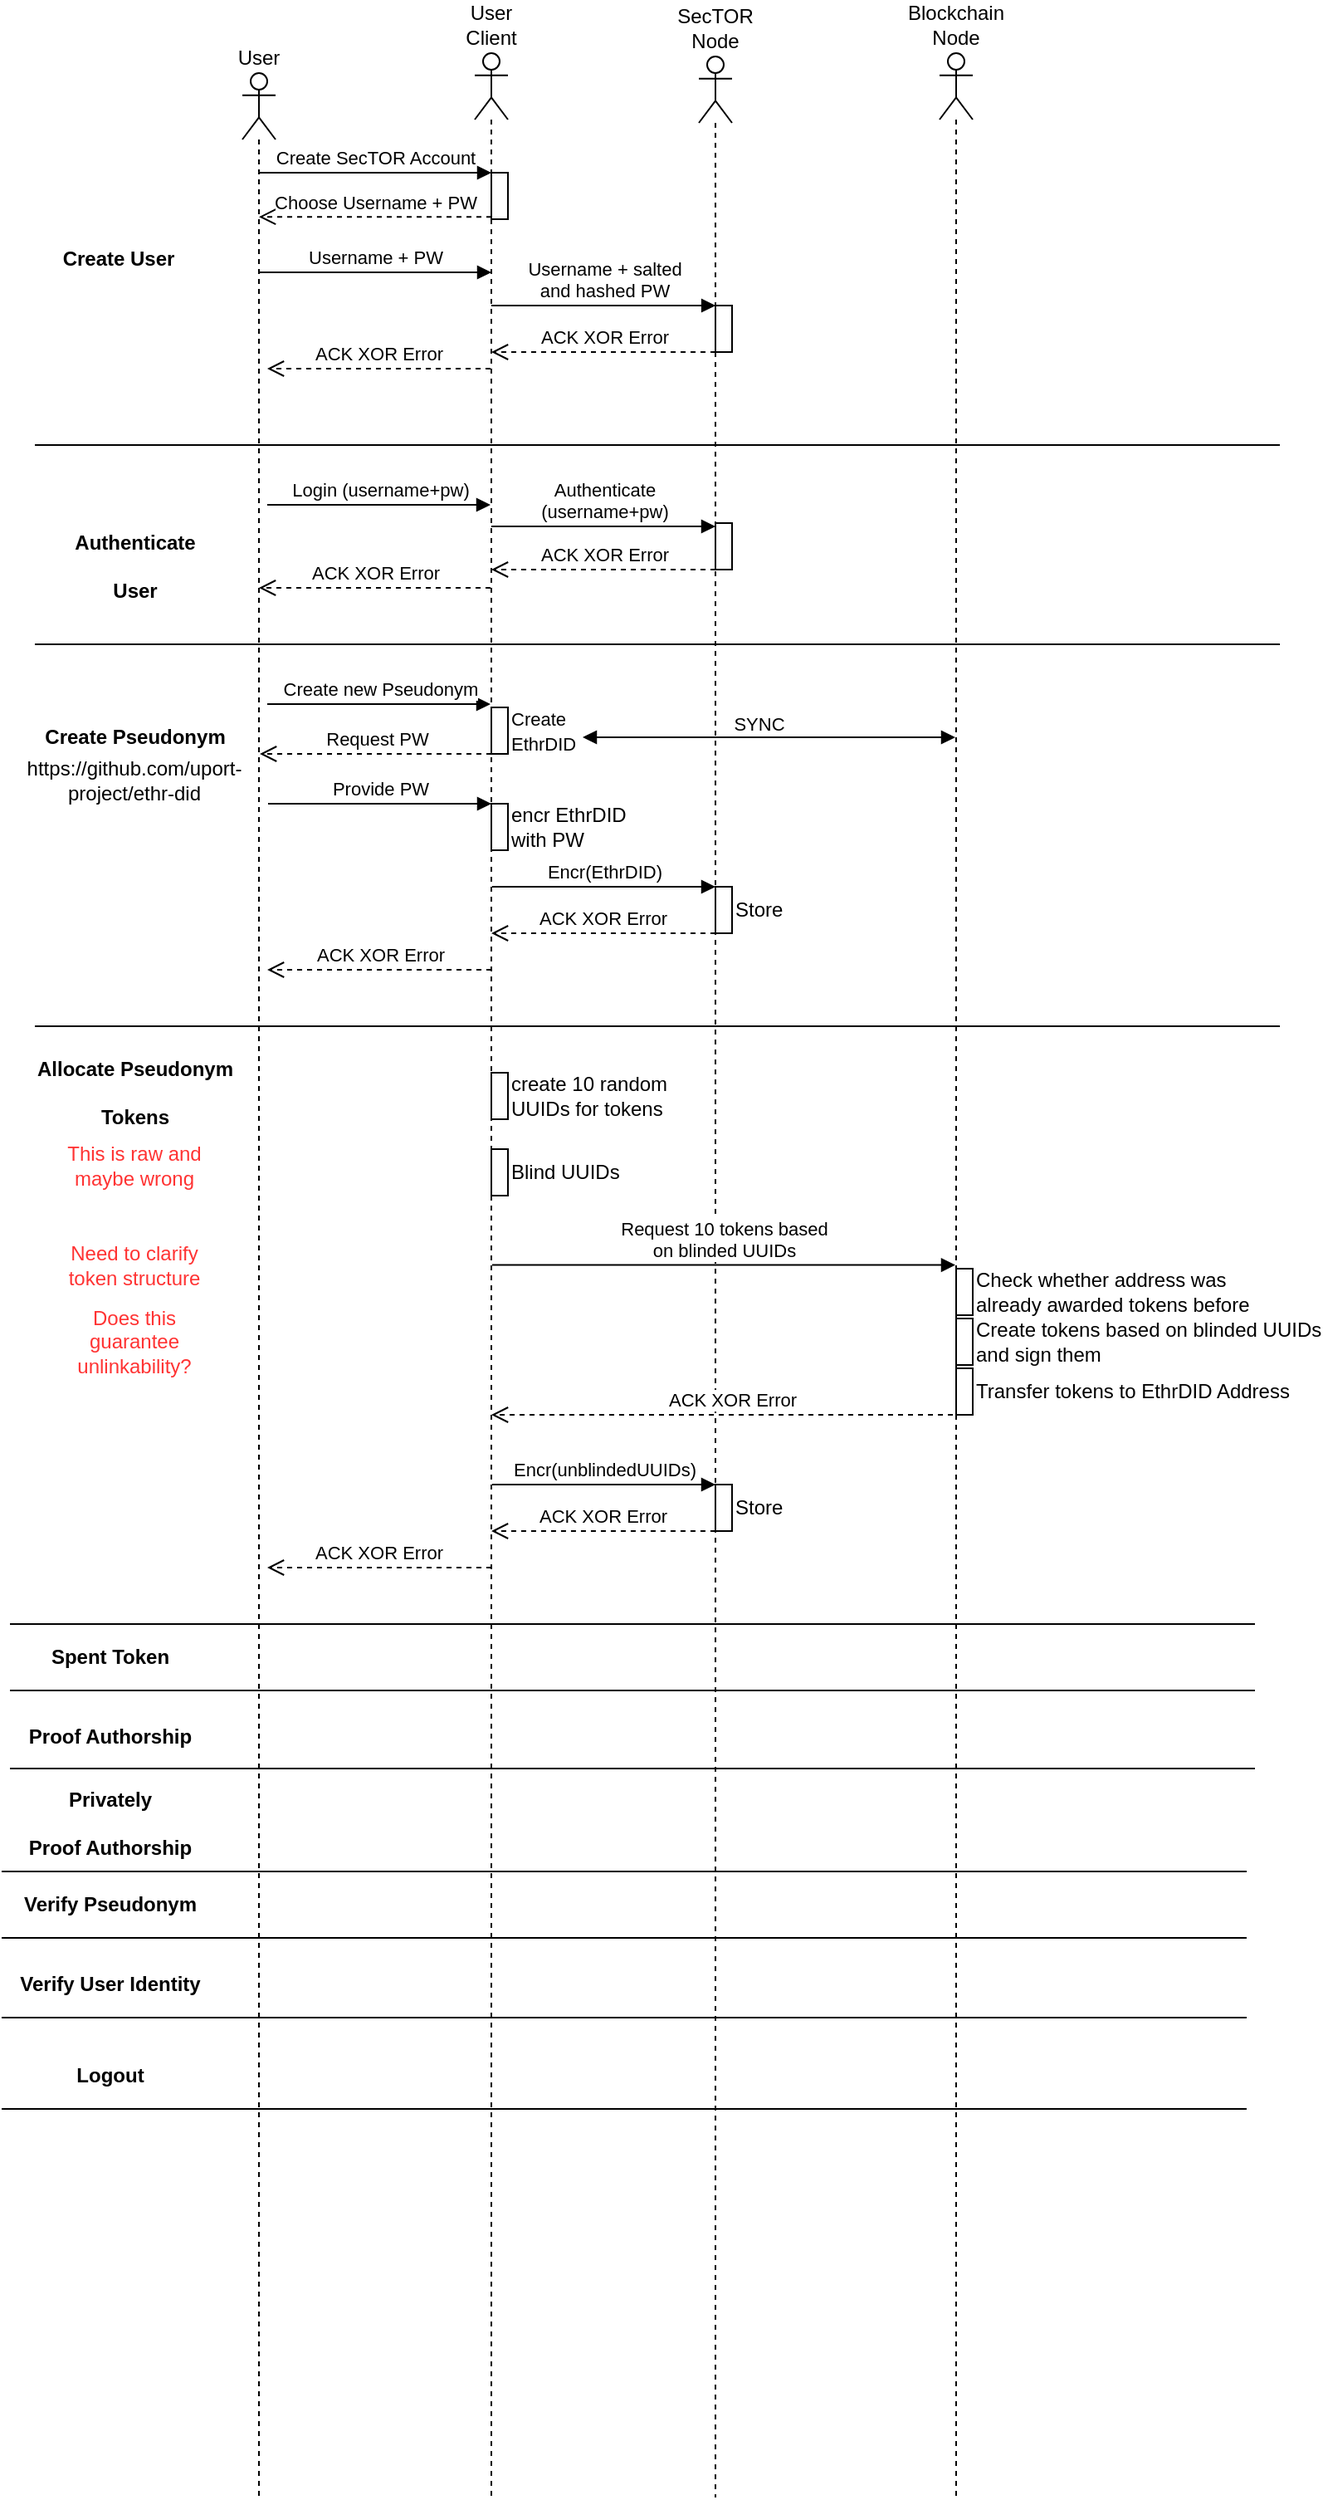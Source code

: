 <mxfile version="13.9.7" type="device"><diagram name="Page-1" id="e7e014a7-5840-1c2e-5031-d8a46d1fe8dd"><mxGraphModel dx="2151" dy="544" grid="1" gridSize="10" guides="1" tooltips="1" connect="1" arrows="1" fold="1" page="1" pageScale="1" pageWidth="1169" pageHeight="826" background="#ffffff" math="0" shadow="0"><root><mxCell id="0"/><mxCell id="1" parent="0"/><mxCell id="WwClPqr7xnpvEFtiSKVP-48" value="User" style="shape=umlLifeline;participant=umlActor;perimeter=lifelinePerimeter;whiteSpace=wrap;html=1;container=1;collapsible=0;recursiveResize=0;verticalAlign=bottom;spacingTop=36;outlineConnect=0;labelPosition=center;verticalLabelPosition=top;align=center;" vertex="1" parent="1"><mxGeometry x="75" y="140" width="20" height="1460" as="geometry"/></mxCell><mxCell id="WwClPqr7xnpvEFtiSKVP-51" value="User Client" style="shape=umlLifeline;participant=umlActor;perimeter=lifelinePerimeter;whiteSpace=wrap;html=1;container=1;collapsible=0;recursiveResize=0;verticalAlign=bottom;spacingTop=36;outlineConnect=0;labelPosition=center;verticalLabelPosition=top;align=center;" vertex="1" parent="1"><mxGeometry x="215" y="128" width="20" height="1472" as="geometry"/></mxCell><mxCell id="WwClPqr7xnpvEFtiSKVP-57" value="" style="html=1;points=[];perimeter=orthogonalPerimeter;" vertex="1" parent="WwClPqr7xnpvEFtiSKVP-51"><mxGeometry x="10" y="72" width="10" height="28" as="geometry"/></mxCell><mxCell id="WwClPqr7xnpvEFtiSKVP-62" value="Username + PW" style="html=1;verticalAlign=bottom;endArrow=block;entryX=0;entryY=0;" edge="1" parent="WwClPqr7xnpvEFtiSKVP-51"><mxGeometry relative="1" as="geometry"><mxPoint x="-130.071" y="132" as="sourcePoint"/><mxPoint x="10" y="132" as="targetPoint"/></mxGeometry></mxCell><mxCell id="WwClPqr7xnpvEFtiSKVP-52" value="SecTOR Node" style="shape=umlLifeline;participant=umlActor;perimeter=lifelinePerimeter;whiteSpace=wrap;html=1;container=1;collapsible=0;recursiveResize=0;verticalAlign=bottom;spacingTop=36;outlineConnect=0;labelPosition=center;verticalLabelPosition=top;align=center;" vertex="1" parent="1"><mxGeometry x="350" y="130" width="20" height="1470" as="geometry"/></mxCell><mxCell id="WwClPqr7xnpvEFtiSKVP-53" value="Blockchain Node" style="shape=umlLifeline;participant=umlActor;perimeter=lifelinePerimeter;whiteSpace=wrap;html=1;container=1;collapsible=0;recursiveResize=0;verticalAlign=bottom;spacingTop=36;outlineConnect=0;labelPosition=center;verticalLabelPosition=top;align=center;" vertex="1" parent="1"><mxGeometry x="495" y="128" width="20" height="1472" as="geometry"/></mxCell><mxCell id="WwClPqr7xnpvEFtiSKVP-58" value="Create SecTOR Account" style="html=1;verticalAlign=bottom;endArrow=block;entryX=0;entryY=0;" edge="1" target="WwClPqr7xnpvEFtiSKVP-57" parent="1" source="WwClPqr7xnpvEFtiSKVP-48"><mxGeometry relative="1" as="geometry"><mxPoint x="150" y="200" as="sourcePoint"/></mxGeometry></mxCell><mxCell id="WwClPqr7xnpvEFtiSKVP-59" value="Choose Username + PW" style="html=1;verticalAlign=bottom;endArrow=open;dashed=1;endSize=8;exitX=0;exitY=0.95;" edge="1" source="WwClPqr7xnpvEFtiSKVP-57" parent="1" target="WwClPqr7xnpvEFtiSKVP-48"><mxGeometry relative="1" as="geometry"><mxPoint x="155" y="219" as="targetPoint"/></mxGeometry></mxCell><mxCell id="WwClPqr7xnpvEFtiSKVP-64" value="&lt;div&gt;Username + salted&lt;/div&gt;&lt;div&gt; and hashed PW&lt;/div&gt;" style="html=1;verticalAlign=bottom;endArrow=block;entryX=0;entryY=0;" edge="1" parent="1" source="WwClPqr7xnpvEFtiSKVP-51"><mxGeometry relative="1" as="geometry"><mxPoint x="219.999" y="280" as="sourcePoint"/><mxPoint x="360.07" y="280" as="targetPoint"/></mxGeometry></mxCell><mxCell id="WwClPqr7xnpvEFtiSKVP-65" value="" style="html=1;points=[];perimeter=orthogonalPerimeter;" vertex="1" parent="1"><mxGeometry x="360" y="280" width="10" height="28" as="geometry"/></mxCell><mxCell id="WwClPqr7xnpvEFtiSKVP-66" value="ACK XOR Error" style="html=1;verticalAlign=bottom;endArrow=open;dashed=1;endSize=8;exitX=0;exitY=0.95;" edge="1" parent="1" target="WwClPqr7xnpvEFtiSKVP-51"><mxGeometry relative="1" as="geometry"><mxPoint x="230" y="308" as="targetPoint"/><mxPoint x="360" y="308" as="sourcePoint"/></mxGeometry></mxCell><mxCell id="WwClPqr7xnpvEFtiSKVP-67" value="ACK XOR Error" style="html=1;verticalAlign=bottom;endArrow=open;dashed=1;endSize=8;" edge="1" parent="1" source="WwClPqr7xnpvEFtiSKVP-51"><mxGeometry relative="1" as="geometry"><mxPoint x="90" y="318" as="targetPoint"/><mxPoint x="220.07" y="318" as="sourcePoint"/></mxGeometry></mxCell><mxCell id="WwClPqr7xnpvEFtiSKVP-68" value="" style="line;strokeWidth=1;fillColor=none;align=left;verticalAlign=middle;spacingTop=-1;spacingLeft=3;spacingRight=3;rotatable=0;labelPosition=right;points=[];portConstraint=eastwest;" vertex="1" parent="1"><mxGeometry x="-50" y="360" width="750" height="8" as="geometry"/></mxCell><mxCell id="WwClPqr7xnpvEFtiSKVP-69" value="&lt;font style=&quot;font-size: 12px&quot;&gt;Create User&lt;br&gt;&lt;/font&gt;" style="text;strokeColor=none;fillColor=none;html=1;fontSize=24;fontStyle=1;verticalAlign=middle;align=center;" vertex="1" parent="1"><mxGeometry x="-50" y="228" width="100" height="40" as="geometry"/></mxCell><mxCell id="WwClPqr7xnpvEFtiSKVP-70" value="&lt;div&gt;&lt;font style=&quot;font-size: 12px&quot;&gt;Authenticate&lt;/font&gt;&lt;/div&gt;&lt;div&gt;&lt;font style=&quot;font-size: 12px&quot;&gt;User&lt;br&gt;&lt;/font&gt;&lt;/div&gt;" style="text;strokeColor=none;fillColor=none;html=1;fontSize=24;fontStyle=1;verticalAlign=middle;align=center;" vertex="1" parent="1"><mxGeometry x="-40" y="413" width="100" height="40" as="geometry"/></mxCell><mxCell id="WwClPqr7xnpvEFtiSKVP-71" value="Login (username+pw)" style="html=1;verticalAlign=bottom;endArrow=block;" edge="1" parent="1" target="WwClPqr7xnpvEFtiSKVP-51"><mxGeometry relative="1" as="geometry"><mxPoint x="90" y="400" as="sourcePoint"/><mxPoint x="220.07" y="400" as="targetPoint"/></mxGeometry></mxCell><mxCell id="WwClPqr7xnpvEFtiSKVP-73" value="&lt;div&gt;Authenticate&lt;/div&gt;&lt;div&gt; (username+pw)&lt;/div&gt;" style="html=1;verticalAlign=bottom;endArrow=block;entryX=0;entryY=0;" edge="1" parent="1" source="WwClPqr7xnpvEFtiSKVP-51"><mxGeometry relative="1" as="geometry"><mxPoint x="230" y="413" as="sourcePoint"/><mxPoint x="360.0" y="413" as="targetPoint"/></mxGeometry></mxCell><mxCell id="WwClPqr7xnpvEFtiSKVP-74" value="" style="html=1;points=[];perimeter=orthogonalPerimeter;" vertex="1" parent="1"><mxGeometry x="360" y="411" width="10" height="28" as="geometry"/></mxCell><mxCell id="WwClPqr7xnpvEFtiSKVP-75" value="ACK XOR Error" style="html=1;verticalAlign=bottom;endArrow=open;dashed=1;endSize=8;exitX=0;exitY=0.95;" edge="1" parent="1" target="WwClPqr7xnpvEFtiSKVP-51"><mxGeometry relative="1" as="geometry"><mxPoint x="230" y="439" as="targetPoint"/><mxPoint x="360" y="439" as="sourcePoint"/></mxGeometry></mxCell><mxCell id="WwClPqr7xnpvEFtiSKVP-76" value="ACK XOR Error" style="html=1;verticalAlign=bottom;endArrow=open;dashed=1;endSize=8;" edge="1" parent="1" target="WwClPqr7xnpvEFtiSKVP-48"><mxGeometry relative="1" as="geometry"><mxPoint x="90" y="450" as="targetPoint"/><mxPoint x="224.5" y="450" as="sourcePoint"/></mxGeometry></mxCell><mxCell id="WwClPqr7xnpvEFtiSKVP-77" value="" style="line;strokeWidth=1;fillColor=none;align=left;verticalAlign=middle;spacingTop=-1;spacingLeft=3;spacingRight=3;rotatable=0;labelPosition=right;points=[];portConstraint=eastwest;" vertex="1" parent="1"><mxGeometry x="-50" y="480" width="750" height="8" as="geometry"/></mxCell><mxCell id="WwClPqr7xnpvEFtiSKVP-78" value="&lt;font style=&quot;font-size: 12px&quot;&gt;Create Pseudonym&lt;br&gt;&lt;/font&gt;" style="text;strokeColor=none;fillColor=none;html=1;fontSize=24;fontStyle=1;verticalAlign=middle;align=center;" vertex="1" parent="1"><mxGeometry x="-40" y="516" width="100" height="40" as="geometry"/></mxCell><mxCell id="WwClPqr7xnpvEFtiSKVP-79" value="Create new Pseudonym" style="html=1;verticalAlign=bottom;endArrow=block;" edge="1" parent="1" target="WwClPqr7xnpvEFtiSKVP-51"><mxGeometry relative="1" as="geometry"><mxPoint x="90" y="520" as="sourcePoint"/><mxPoint x="215" y="520" as="targetPoint"/></mxGeometry></mxCell><mxCell id="WwClPqr7xnpvEFtiSKVP-80" value="&lt;div&gt;&lt;font style=&quot;font-size: 11px&quot;&gt;Create &lt;br&gt;&lt;/font&gt;&lt;/div&gt;&lt;div&gt;&lt;font style=&quot;font-size: 11px&quot;&gt;EthrDID&lt;/font&gt;&lt;/div&gt;" style="html=1;points=[];perimeter=orthogonalPerimeter;labelPosition=right;verticalLabelPosition=middle;align=left;verticalAlign=middle;" vertex="1" parent="1"><mxGeometry x="225" y="522" width="10" height="28" as="geometry"/></mxCell><mxCell id="WwClPqr7xnpvEFtiSKVP-81" value="Request PW" style="html=1;verticalAlign=bottom;endArrow=open;dashed=1;endSize=8;" edge="1" parent="1"><mxGeometry relative="1" as="geometry"><mxPoint x="85.524" y="550" as="targetPoint"/><mxPoint x="225" y="550" as="sourcePoint"/></mxGeometry></mxCell><mxCell id="WwClPqr7xnpvEFtiSKVP-82" value="Provide PW" style="html=1;verticalAlign=bottom;endArrow=block;" edge="1" parent="1"><mxGeometry relative="1" as="geometry"><mxPoint x="90.5" y="580" as="sourcePoint"/><mxPoint x="225" y="580" as="targetPoint"/></mxGeometry></mxCell><mxCell id="WwClPqr7xnpvEFtiSKVP-83" value="&lt;div&gt;encr EthrDID&lt;/div&gt;&lt;div&gt;with PW&lt;br&gt;&lt;/div&gt;" style="html=1;points=[];perimeter=orthogonalPerimeter;labelPosition=right;verticalLabelPosition=middle;align=left;verticalAlign=middle;" vertex="1" parent="1"><mxGeometry x="225" y="580" width="10" height="28" as="geometry"/></mxCell><mxCell id="WwClPqr7xnpvEFtiSKVP-84" value="Encr(EthrDID)" style="html=1;verticalAlign=bottom;endArrow=block;" edge="1" parent="1"><mxGeometry relative="1" as="geometry"><mxPoint x="225.5" y="630" as="sourcePoint"/><mxPoint x="360" y="630" as="targetPoint"/></mxGeometry></mxCell><mxCell id="WwClPqr7xnpvEFtiSKVP-85" value="" style="endArrow=block;startArrow=block;endFill=1;startFill=1;html=1;" edge="1" parent="1" target="WwClPqr7xnpvEFtiSKVP-53"><mxGeometry width="160" relative="1" as="geometry"><mxPoint x="280" y="540" as="sourcePoint"/><mxPoint x="460" y="530" as="targetPoint"/><Array as="points"><mxPoint x="370" y="540"/></Array></mxGeometry></mxCell><mxCell id="WwClPqr7xnpvEFtiSKVP-86" value="SYNC" style="edgeLabel;html=1;align=center;verticalAlign=middle;resizable=0;points=[];" vertex="1" connectable="0" parent="WwClPqr7xnpvEFtiSKVP-85"><mxGeometry x="-0.054" y="1" relative="1" as="geometry"><mxPoint y="-7" as="offset"/></mxGeometry></mxCell><mxCell id="WwClPqr7xnpvEFtiSKVP-87" value="Store" style="html=1;points=[];perimeter=orthogonalPerimeter;labelPosition=right;verticalLabelPosition=middle;align=left;verticalAlign=middle;" vertex="1" parent="1"><mxGeometry x="360" y="630" width="10" height="28" as="geometry"/></mxCell><mxCell id="WwClPqr7xnpvEFtiSKVP-88" value="ACK XOR Error" style="html=1;verticalAlign=bottom;endArrow=open;dashed=1;endSize=8;exitX=0;exitY=0.95;" edge="1" parent="1"><mxGeometry relative="1" as="geometry"><mxPoint x="225.004" y="658" as="targetPoint"/><mxPoint x="359.98" y="658" as="sourcePoint"/></mxGeometry></mxCell><mxCell id="WwClPqr7xnpvEFtiSKVP-89" value="ACK XOR Error" style="html=1;verticalAlign=bottom;endArrow=open;dashed=1;endSize=8;exitX=0;exitY=0.95;" edge="1" parent="1"><mxGeometry relative="1" as="geometry"><mxPoint x="90.024" y="680" as="targetPoint"/><mxPoint x="225.0" y="680" as="sourcePoint"/></mxGeometry></mxCell><mxCell id="WwClPqr7xnpvEFtiSKVP-90" value="" style="line;strokeWidth=1;fillColor=none;align=left;verticalAlign=middle;spacingTop=-1;spacingLeft=3;spacingRight=3;rotatable=0;labelPosition=right;points=[];portConstraint=eastwest;" vertex="1" parent="1"><mxGeometry x="-50" y="710" width="750" height="8" as="geometry"/></mxCell><mxCell id="WwClPqr7xnpvEFtiSKVP-91" value="&lt;div&gt;&lt;font style=&quot;font-size: 12px&quot;&gt;Allocate Pseudonym&lt;/font&gt;&lt;/div&gt;&lt;div&gt;&lt;font style=&quot;font-size: 12px&quot;&gt;Tokens&lt;br&gt;&lt;/font&gt;&lt;/div&gt;" style="text;strokeColor=none;fillColor=none;html=1;fontSize=24;fontStyle=1;verticalAlign=middle;align=center;" vertex="1" parent="1"><mxGeometry x="-40" y="730" width="100" height="40" as="geometry"/></mxCell><mxCell id="WwClPqr7xnpvEFtiSKVP-92" value="" style="line;strokeWidth=1;fillColor=none;align=left;verticalAlign=middle;spacingTop=-1;spacingLeft=3;spacingRight=3;rotatable=0;labelPosition=right;points=[];portConstraint=eastwest;" vertex="1" parent="1"><mxGeometry x="-65" y="1157" width="750" height="8" as="geometry"/></mxCell><mxCell id="WwClPqr7xnpvEFtiSKVP-93" value="&lt;font style=&quot;font-size: 12px&quot;&gt;Logout&lt;/font&gt;" style="text;strokeColor=none;fillColor=none;html=1;fontSize=24;fontStyle=1;verticalAlign=middle;align=center;" vertex="1" parent="1"><mxGeometry x="-55" y="1322" width="100" height="40" as="geometry"/></mxCell><mxCell id="WwClPqr7xnpvEFtiSKVP-94" value="" style="line;strokeWidth=1;fillColor=none;align=left;verticalAlign=middle;spacingTop=-1;spacingLeft=3;spacingRight=3;rotatable=0;labelPosition=right;points=[];portConstraint=eastwest;" vertex="1" parent="1"><mxGeometry x="-70" y="1362" width="750" height="8" as="geometry"/></mxCell><mxCell id="WwClPqr7xnpvEFtiSKVP-95" value="https://github.com/uport-project/ethr-did" style="text;html=1;strokeColor=none;fillColor=none;align=center;verticalAlign=middle;whiteSpace=wrap;rounded=0;" vertex="1" parent="1"><mxGeometry x="-65" y="556" width="150" height="20" as="geometry"/></mxCell><mxCell id="WwClPqr7xnpvEFtiSKVP-98" value="&lt;div&gt;Check whether address was &lt;br&gt;&lt;/div&gt;&lt;div&gt;already awarded tokens before&lt;br&gt;&lt;/div&gt;" style="html=1;points=[];perimeter=orthogonalPerimeter;labelPosition=right;verticalLabelPosition=middle;align=left;verticalAlign=middle;" vertex="1" parent="1"><mxGeometry x="505" y="860" width="10" height="28" as="geometry"/></mxCell><mxCell id="WwClPqr7xnpvEFtiSKVP-99" value="&lt;font color=&quot;#FF3333&quot;&gt;This is raw and maybe wrong&lt;/font&gt;" style="text;html=1;strokeColor=none;fillColor=none;align=center;verticalAlign=middle;whiteSpace=wrap;rounded=0;" vertex="1" parent="1"><mxGeometry x="-35" y="788" width="90" height="20" as="geometry"/></mxCell><mxCell id="WwClPqr7xnpvEFtiSKVP-100" value="&lt;div&gt;create 10 random&lt;/div&gt;&lt;div&gt;UUIDs for tokens&lt;/div&gt;" style="html=1;points=[];perimeter=orthogonalPerimeter;labelPosition=right;verticalLabelPosition=middle;align=left;verticalAlign=middle;" vertex="1" parent="1"><mxGeometry x="225" y="742" width="10" height="28" as="geometry"/></mxCell><mxCell id="WwClPqr7xnpvEFtiSKVP-101" value="&lt;font color=&quot;#FF3333&quot;&gt;Need to clarify token structure&lt;br&gt;&lt;/font&gt;" style="text;html=1;strokeColor=none;fillColor=none;align=center;verticalAlign=middle;whiteSpace=wrap;rounded=0;" vertex="1" parent="1"><mxGeometry x="-35" y="848" width="90" height="20" as="geometry"/></mxCell><mxCell id="WwClPqr7xnpvEFtiSKVP-102" value="Blind UUIDs" style="html=1;points=[];perimeter=orthogonalPerimeter;labelPosition=right;verticalLabelPosition=middle;align=left;verticalAlign=middle;" vertex="1" parent="1"><mxGeometry x="225" y="788" width="10" height="28" as="geometry"/></mxCell><mxCell id="WwClPqr7xnpvEFtiSKVP-103" value="&lt;div&gt;Request 10 tokens based&lt;/div&gt;&lt;div&gt;on blinded UUIDs&lt;br&gt;&lt;/div&gt;" style="html=1;verticalAlign=bottom;endArrow=block;" edge="1" parent="1" target="WwClPqr7xnpvEFtiSKVP-53"><mxGeometry relative="1" as="geometry"><mxPoint x="225.5" y="857.76" as="sourcePoint"/><mxPoint x="360" y="857.76" as="targetPoint"/></mxGeometry></mxCell><mxCell id="WwClPqr7xnpvEFtiSKVP-104" value="&lt;div&gt;Create tokens based on blinded UUIDs &lt;br&gt;&lt;/div&gt;&lt;div&gt;and sign them&lt;br&gt;&lt;/div&gt;" style="html=1;points=[];perimeter=orthogonalPerimeter;labelPosition=right;verticalLabelPosition=middle;align=left;verticalAlign=middle;" vertex="1" parent="1"><mxGeometry x="505" y="890" width="10" height="28" as="geometry"/></mxCell><mxCell id="WwClPqr7xnpvEFtiSKVP-105" value="Transfer tokens to EthrDID Address" style="html=1;points=[];perimeter=orthogonalPerimeter;labelPosition=right;verticalLabelPosition=middle;align=left;verticalAlign=middle;" vertex="1" parent="1"><mxGeometry x="505" y="920" width="10" height="28" as="geometry"/></mxCell><mxCell id="WwClPqr7xnpvEFtiSKVP-106" value="ACK XOR Error" style="html=1;verticalAlign=bottom;endArrow=open;dashed=1;endSize=8;exitX=0;exitY=0.95;" edge="1" parent="1" target="WwClPqr7xnpvEFtiSKVP-51"><mxGeometry relative="1" as="geometry"><mxPoint x="380.024" y="948" as="targetPoint"/><mxPoint x="515" y="948" as="sourcePoint"/></mxGeometry></mxCell><mxCell id="WwClPqr7xnpvEFtiSKVP-107" value="Encr(unblindedUUIDs)" style="html=1;verticalAlign=bottom;endArrow=block;" edge="1" parent="1"><mxGeometry relative="1" as="geometry"><mxPoint x="225.5" y="990" as="sourcePoint"/><mxPoint x="360" y="990" as="targetPoint"/></mxGeometry></mxCell><mxCell id="WwClPqr7xnpvEFtiSKVP-108" value="Store" style="html=1;points=[];perimeter=orthogonalPerimeter;labelPosition=right;verticalLabelPosition=middle;align=left;verticalAlign=middle;" vertex="1" parent="1"><mxGeometry x="359.99" y="990" width="10" height="28" as="geometry"/></mxCell><mxCell id="WwClPqr7xnpvEFtiSKVP-109" value="ACK XOR Error" style="html=1;verticalAlign=bottom;endArrow=open;dashed=1;endSize=8;exitX=0;exitY=0.95;" edge="1" parent="1"><mxGeometry relative="1" as="geometry"><mxPoint x="224.994" y="1018" as="targetPoint"/><mxPoint x="359.97" y="1018" as="sourcePoint"/></mxGeometry></mxCell><mxCell id="WwClPqr7xnpvEFtiSKVP-110" value="ACK XOR Error" style="html=1;verticalAlign=bottom;endArrow=open;dashed=1;endSize=8;exitX=0;exitY=0.95;" edge="1" parent="1"><mxGeometry relative="1" as="geometry"><mxPoint x="90.014" y="1040" as="targetPoint"/><mxPoint x="224.99" y="1040" as="sourcePoint"/></mxGeometry></mxCell><mxCell id="WwClPqr7xnpvEFtiSKVP-111" value="&lt;font color=&quot;#FF3333&quot;&gt;Does this guarantee unlinkability?&lt;br&gt;&lt;/font&gt;" style="text;html=1;strokeColor=none;fillColor=none;align=center;verticalAlign=middle;whiteSpace=wrap;rounded=0;" vertex="1" parent="1"><mxGeometry x="-35" y="894" width="90" height="20" as="geometry"/></mxCell><mxCell id="WwClPqr7xnpvEFtiSKVP-112" value="" style="line;strokeWidth=1;fillColor=none;align=left;verticalAlign=middle;spacingTop=-1;spacingLeft=3;spacingRight=3;rotatable=0;labelPosition=right;points=[];portConstraint=eastwest;" vertex="1" parent="1"><mxGeometry x="-65" y="1070" width="750" height="8" as="geometry"/></mxCell><mxCell id="WwClPqr7xnpvEFtiSKVP-113" value="&lt;font style=&quot;font-size: 12px&quot;&gt;Spent Token&lt;br&gt;&lt;/font&gt;" style="text;strokeColor=none;fillColor=none;html=1;fontSize=24;fontStyle=1;verticalAlign=middle;align=center;" vertex="1" parent="1"><mxGeometry x="-55" y="1070" width="100" height="40" as="geometry"/></mxCell><mxCell id="WwClPqr7xnpvEFtiSKVP-114" value="" style="line;strokeWidth=1;fillColor=none;align=left;verticalAlign=middle;spacingTop=-1;spacingLeft=3;spacingRight=3;rotatable=0;labelPosition=right;points=[];portConstraint=eastwest;" vertex="1" parent="1"><mxGeometry x="-65" y="1110" width="750" height="8" as="geometry"/></mxCell><mxCell id="WwClPqr7xnpvEFtiSKVP-115" value="&lt;font style=&quot;font-size: 12px&quot;&gt;Proof Authorship&lt;br&gt;&lt;/font&gt;" style="text;strokeColor=none;fillColor=none;html=1;fontSize=24;fontStyle=1;verticalAlign=middle;align=center;" vertex="1" parent="1"><mxGeometry x="-55" y="1118" width="100" height="40" as="geometry"/></mxCell><mxCell id="WwClPqr7xnpvEFtiSKVP-116" value="" style="line;strokeWidth=1;fillColor=none;align=left;verticalAlign=middle;spacingTop=-1;spacingLeft=3;spacingRight=3;rotatable=0;labelPosition=right;points=[];portConstraint=eastwest;" vertex="1" parent="1"><mxGeometry x="-70" y="1219" width="750" height="8" as="geometry"/></mxCell><mxCell id="WwClPqr7xnpvEFtiSKVP-117" value="&lt;font style=&quot;font-size: 12px&quot;&gt;Verify User Identity&lt;br&gt;&lt;/font&gt;" style="text;strokeColor=none;fillColor=none;html=1;fontSize=24;fontStyle=1;verticalAlign=middle;align=center;" vertex="1" parent="1"><mxGeometry x="-55" y="1267" width="100" height="40" as="geometry"/></mxCell><mxCell id="WwClPqr7xnpvEFtiSKVP-118" value="&lt;font style=&quot;font-size: 12px&quot;&gt;Verify Pseudonym&lt;br&gt;&lt;/font&gt;" style="text;strokeColor=none;fillColor=none;html=1;fontSize=24;fontStyle=1;verticalAlign=middle;align=center;" vertex="1" parent="1"><mxGeometry x="-55" y="1219" width="100" height="40" as="geometry"/></mxCell><mxCell id="WwClPqr7xnpvEFtiSKVP-119" value="" style="line;strokeWidth=1;fillColor=none;align=left;verticalAlign=middle;spacingTop=-1;spacingLeft=3;spacingRight=3;rotatable=0;labelPosition=right;points=[];portConstraint=eastwest;" vertex="1" parent="1"><mxGeometry x="-70" y="1259" width="750" height="8" as="geometry"/></mxCell><mxCell id="WwClPqr7xnpvEFtiSKVP-120" value="&lt;div&gt;&lt;font style=&quot;font-size: 12px&quot;&gt;Privately&lt;/font&gt;&lt;/div&gt;&lt;div&gt;&lt;font style=&quot;font-size: 12px&quot;&gt; Proof Authorship&lt;/font&gt;&lt;/div&gt;" style="text;strokeColor=none;fillColor=none;html=1;fontSize=24;fontStyle=1;verticalAlign=middle;align=center;" vertex="1" parent="1"><mxGeometry x="-55" y="1170" width="100" height="40" as="geometry"/></mxCell><mxCell id="WwClPqr7xnpvEFtiSKVP-121" value="" style="line;strokeWidth=1;fillColor=none;align=left;verticalAlign=middle;spacingTop=-1;spacingLeft=3;spacingRight=3;rotatable=0;labelPosition=right;points=[];portConstraint=eastwest;" vertex="1" parent="1"><mxGeometry x="-70" y="1307" width="750" height="8" as="geometry"/></mxCell></root></mxGraphModel></diagram></mxfile>